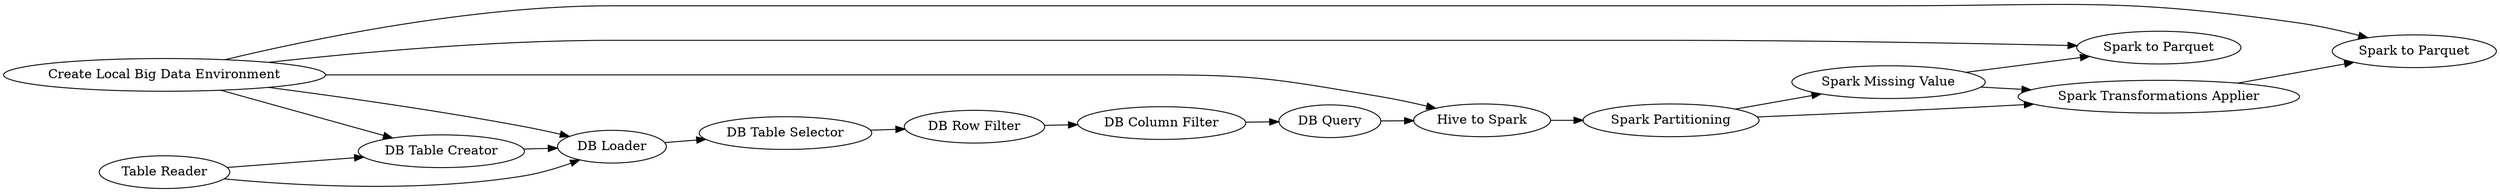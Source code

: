 digraph {
	"-7380757411526552263_11" [label="DB Query"]
	"-7380757411526552263_64" [label="Spark to Parquet"]
	"-7380757411526552263_26" [label="Spark Missing Value"]
	"-7380757411526552263_61" [label="Create Local Big Data Environment"]
	"-7380757411526552263_27" [label="Spark Transformations Applier"]
	"-7380757411526552263_23" [label="Hive to Spark"]
	"-7380757411526552263_65" [label="Table Reader"]
	"-7380757411526552263_29" [label="Spark to Parquet"]
	"-7380757411526552263_66" [label="DB Table Creator"]
	"-7380757411526552263_10" [label="DB Row Filter"]
	"-7380757411526552263_60" [label="DB Loader"]
	"-7380757411526552263_24" [label="Spark Partitioning"]
	"-7380757411526552263_59" [label="DB Table Selector"]
	"-7380757411526552263_14" [label="DB Column Filter"]
	"-7380757411526552263_65" -> "-7380757411526552263_66"
	"-7380757411526552263_26" -> "-7380757411526552263_64"
	"-7380757411526552263_66" -> "-7380757411526552263_60"
	"-7380757411526552263_27" -> "-7380757411526552263_29"
	"-7380757411526552263_24" -> "-7380757411526552263_26"
	"-7380757411526552263_61" -> "-7380757411526552263_64"
	"-7380757411526552263_61" -> "-7380757411526552263_66"
	"-7380757411526552263_24" -> "-7380757411526552263_27"
	"-7380757411526552263_61" -> "-7380757411526552263_29"
	"-7380757411526552263_14" -> "-7380757411526552263_11"
	"-7380757411526552263_26" -> "-7380757411526552263_27"
	"-7380757411526552263_65" -> "-7380757411526552263_60"
	"-7380757411526552263_11" -> "-7380757411526552263_23"
	"-7380757411526552263_10" -> "-7380757411526552263_14"
	"-7380757411526552263_61" -> "-7380757411526552263_60"
	"-7380757411526552263_60" -> "-7380757411526552263_59"
	"-7380757411526552263_59" -> "-7380757411526552263_10"
	"-7380757411526552263_23" -> "-7380757411526552263_24"
	"-7380757411526552263_61" -> "-7380757411526552263_23"
	rankdir=LR
}
